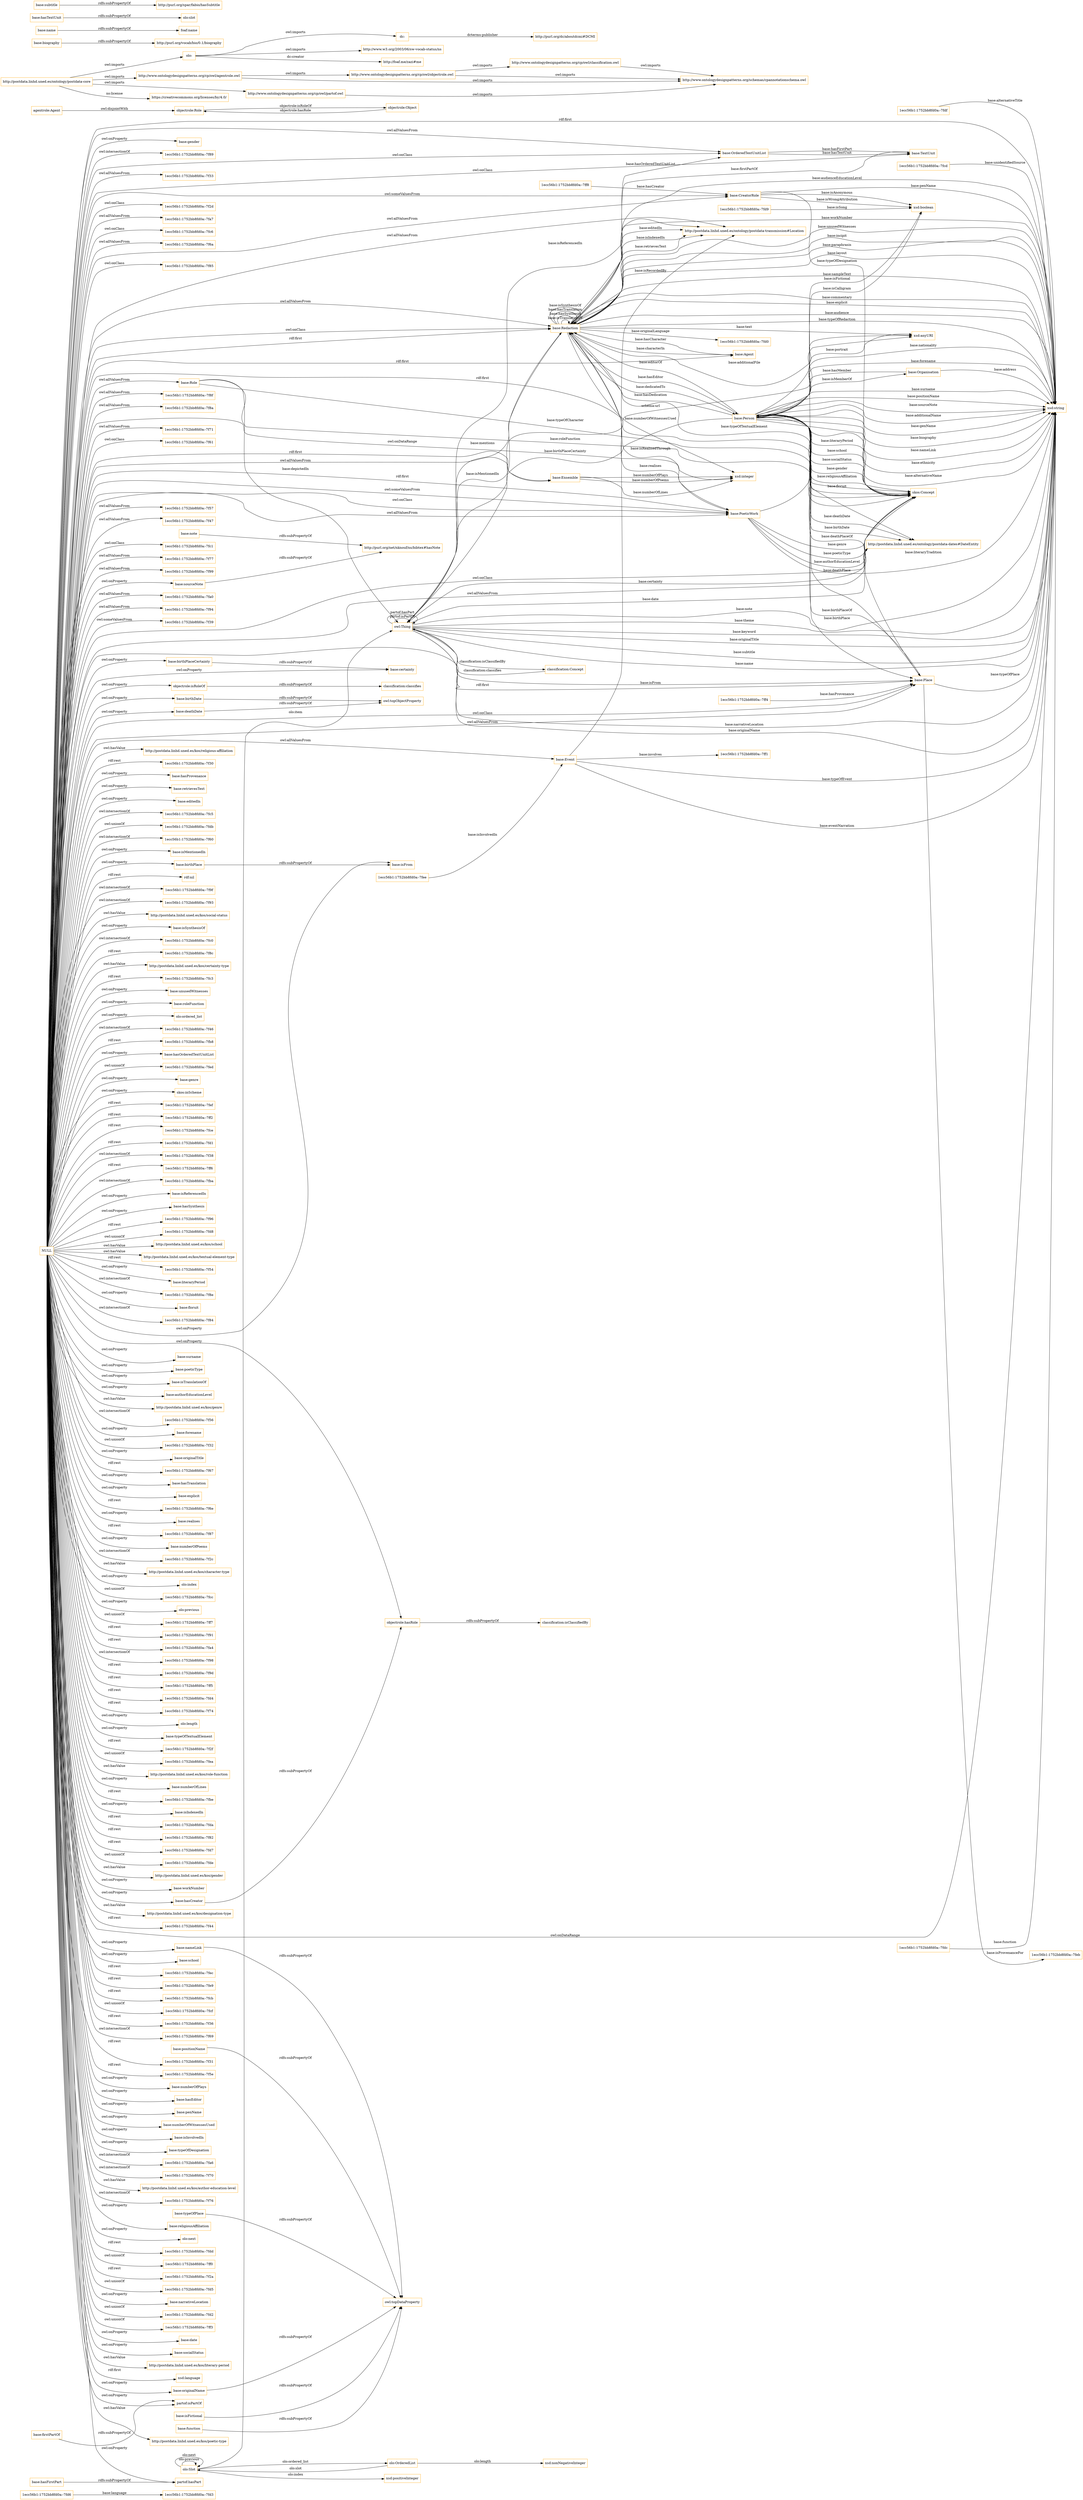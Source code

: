 digraph ar2dtool_diagram { 
rankdir=LR;
size="1501"
node [shape = rectangle, color="orange"]; "1ecc56b1:1752bb8fd0a:-7fd6" "base:Role" "1ecc56b1:1752bb8fd0a:-7f33" "base:OrderedTextUnitList" "1ecc56b1:1752bb8fd0a:-7f2d" "1ecc56b1:1752bb8fd0a:-7fa7" "1ecc56b1:1752bb8fd0a:-7fc6" "agentrole:Agent" "1ecc56b1:1752bb8fd0a:-7f6a" "base:Agent" "1ecc56b1:1752bb8fd0a:-7f85" "base:CreatorRole" "base:Person" "base:Organisation" "base:Redaction" "1ecc56b1:1752bb8fd0a:-7fdc" "1ecc56b1:1752bb8fd0a:-7ff1" "base:Ensemble" "1ecc56b1:1752bb8fd0a:-7f8f" "1ecc56b1:1752bb8fd0a:-7fdf" "1ecc56b1:1752bb8fd0a:-7feb" "1ecc56b1:1752bb8fd0a:-7f8a" "base:TextUnit" "1ecc56b1:1752bb8fd0a:-7ff4" "1ecc56b1:1752bb8fd0a:-7f71" "1ecc56b1:1752bb8fd0a:-7f61" "1ecc56b1:1752bb8fd0a:-7ff8" "1ecc56b1:1752bb8fd0a:-7fcd" "skos:Concept" "http://postdata.linhd.uned.es/ontology/postdata-dates#DateEntity" "base:Place" "1ecc56b1:1752bb8fd0a:-7f57" "1ecc56b1:1752bb8fd0a:-7f47" "base:Event" "1ecc56b1:1752bb8fd0a:-7fc1" "1ecc56b1:1752bb8fd0a:-7f77" "1ecc56b1:1752bb8fd0a:-7fd9" "1ecc56b1:1752bb8fd0a:-7f99" "http://postdata.linhd.uned.es/ontology/postdata-transmission#Location" "1ecc56b1:1752bb8fd0a:-7fa0" "1ecc56b1:1752bb8fd0a:-7f94" "1ecc56b1:1752bb8fd0a:-7f39" "1ecc56b1:1752bb8fd0a:-7fee" "base:PoeticWork" "owl:Thing" "objectrole:Role" "objectrole:Object" "olo:Slot" "olo:OrderedList" "classification:Concept" ; /*classes style*/
	"base:deathDate" -> "owl:topObjectProperty" [ label = "rdfs:subPropertyOf" ];
	"http://www.ontologydesignpatterns.org/cp/owl/objectrole.owl" -> "http://www.ontologydesignpatterns.org/cp/owl/classification.owl" [ label = "owl:imports" ];
	"http://www.ontologydesignpatterns.org/cp/owl/objectrole.owl" -> "http://www.ontologydesignpatterns.org/schemas/cpannotationschema.owl" [ label = "owl:imports" ];
	"http://www.ontologydesignpatterns.org/cp/owl/classification.owl" -> "http://www.ontologydesignpatterns.org/schemas/cpannotationschema.owl" [ label = "owl:imports" ];
	"base:firstPartOf" -> "partof:isPartOf" [ label = "rdfs:subPropertyOf" ];
	"agentrole:Agent" -> "objectrole:Role" [ label = "owl:disjointWith" ];
	"dc:" -> "http://purl.org/dc/aboutdcmi#DCMI" [ label = "dcterms:publisher" ];
	"olo:" -> "http://www.w3.org/2003/06/sw-vocab-status/ns" [ label = "owl:imports" ];
	"olo:" -> "dc:" [ label = "owl:imports" ];
	"olo:" -> "http://foaf.me/zazi#me" [ label = "dc:creator" ];
	"base:birthPlaceCertainty" -> "base:certainty" [ label = "rdfs:subPropertyOf" ];
	"base:biography" -> "http://purl.org/vocab/bio/0.1/biography" [ label = "rdfs:subPropertyOf" ];
	"objectrole:isRoleOf" -> "classification:classifies" [ label = "rdfs:subPropertyOf" ];
	"base:nameLink" -> "owl:topDataProperty" [ label = "rdfs:subPropertyOf" ];
	"base:sourceNote" -> "http://purl.org/net/nknouf/ns/bibtex#hasNote" [ label = "rdfs:subPropertyOf" ];
	"base:name" -> "foaf:name" [ label = "rdfs:subPropertyOf" ];
	"base:hasTextUnit" -> "olo:slot" [ label = "rdfs:subPropertyOf" ];
	"NULL" -> "base:birthPlace" [ label = "owl:onProperty" ];
	"NULL" -> "http://postdata.linhd.uned.es/kos/religious-affiliation" [ label = "owl:hasValue" ];
	"NULL" -> "1ecc56b1:1752bb8fd0a:-7f57" [ label = "owl:allValuesFrom" ];
	"NULL" -> "base:PoeticWork" [ label = "owl:allValuesFrom" ];
	"NULL" -> "1ecc56b1:1752bb8fd0a:-7f6a" [ label = "owl:allValuesFrom" ];
	"NULL" -> "1ecc56b1:1752bb8fd0a:-7f30" [ label = "rdf:rest" ];
	"NULL" -> "base:CreatorRole" [ label = "owl:someValuesFrom" ];
	"NULL" -> "base:hasProvenance" [ label = "owl:onProperty" ];
	"NULL" -> "base:retrievesText" [ label = "owl:onProperty" ];
	"NULL" -> "base:editedIn" [ label = "owl:onProperty" ];
	"NULL" -> "base:Place" [ label = "rdf:first" ];
	"NULL" -> "1ecc56b1:1752bb8fd0a:-7fc5" [ label = "owl:intersectionOf" ];
	"NULL" -> "1ecc56b1:1752bb8fd0a:-7fdb" [ label = "owl:unionOf" ];
	"NULL" -> "1ecc56b1:1752bb8fd0a:-7f8a" [ label = "owl:allValuesFrom" ];
	"NULL" -> "1ecc56b1:1752bb8fd0a:-7f60" [ label = "owl:intersectionOf" ];
	"NULL" -> "base:PoeticWork" [ label = "rdf:first" ];
	"NULL" -> "base:isMentionedIn" [ label = "owl:onProperty" ];
	"NULL" -> "base:birthDate" [ label = "owl:onProperty" ];
	"NULL" -> "rdf:nil" [ label = "rdf:rest" ];
	"NULL" -> "1ecc56b1:1752bb8fd0a:-7f9f" [ label = "owl:intersectionOf" ];
	"NULL" -> "1ecc56b1:1752bb8fd0a:-7f93" [ label = "owl:intersectionOf" ];
	"NULL" -> "http://postdata.linhd.uned.es/kos/social-status" [ label = "owl:hasValue" ];
	"NULL" -> "base:isSynthesisOf" [ label = "owl:onProperty" ];
	"NULL" -> "base:birthPlaceCertainty" [ label = "owl:onProperty" ];
	"NULL" -> "1ecc56b1:1752bb8fd0a:-7fc0" [ label = "owl:intersectionOf" ];
	"NULL" -> "1ecc56b1:1752bb8fd0a:-7f8c" [ label = "rdf:rest" ];
	"NULL" -> "http://postdata.linhd.uned.es/kos/certainty-type" [ label = "owl:hasValue" ];
	"NULL" -> "1ecc56b1:1752bb8fd0a:-7fc3" [ label = "rdf:rest" ];
	"NULL" -> "base:unusedWitnesses" [ label = "owl:onProperty" ];
	"NULL" -> "1ecc56b1:1752bb8fd0a:-7f2d" [ label = "owl:onClass" ];
	"NULL" -> "objectrole:isRoleOf" [ label = "owl:onProperty" ];
	"NULL" -> "base:roleFunction" [ label = "owl:onProperty" ];
	"NULL" -> "partof:isPartOf" [ label = "owl:onProperty" ];
	"NULL" -> "olo:ordered_list" [ label = "owl:onProperty" ];
	"NULL" -> "1ecc56b1:1752bb8fd0a:-7f46" [ label = "owl:intersectionOf" ];
	"NULL" -> "1ecc56b1:1752bb8fd0a:-7fb8" [ label = "rdf:rest" ];
	"NULL" -> "base:hasOrderedTextUnitList" [ label = "owl:onProperty" ];
	"NULL" -> "1ecc56b1:1752bb8fd0a:-7fed" [ label = "owl:unionOf" ];
	"NULL" -> "base:Role" [ label = "owl:allValuesFrom" ];
	"NULL" -> "base:OrderedTextUnitList" [ label = "owl:allValuesFrom" ];
	"NULL" -> "base:genre" [ label = "owl:onProperty" ];
	"NULL" -> "1ecc56b1:1752bb8fd0a:-7f71" [ label = "owl:allValuesFrom" ];
	"NULL" -> "skos:inScheme" [ label = "owl:onProperty" ];
	"NULL" -> "1ecc56b1:1752bb8fd0a:-7fef" [ label = "rdf:rest" ];
	"NULL" -> "1ecc56b1:1752bb8fd0a:-7ff2" [ label = "rdf:rest" ];
	"NULL" -> "1ecc56b1:1752bb8fd0a:-7fce" [ label = "rdf:rest" ];
	"NULL" -> "1ecc56b1:1752bb8fd0a:-7fd1" [ label = "rdf:rest" ];
	"NULL" -> "base:CreatorRole" [ label = "owl:allValuesFrom" ];
	"NULL" -> "http://postdata.linhd.uned.es/ontology/postdata-dates#DateEntity" [ label = "owl:onClass" ];
	"NULL" -> "base:Ensemble" [ label = "owl:allValuesFrom" ];
	"NULL" -> "1ecc56b1:1752bb8fd0a:-7f77" [ label = "owl:allValuesFrom" ];
	"NULL" -> "1ecc56b1:1752bb8fd0a:-7f38" [ label = "owl:intersectionOf" ];
	"NULL" -> "1ecc56b1:1752bb8fd0a:-7ff6" [ label = "rdf:rest" ];
	"NULL" -> "1ecc56b1:1752bb8fd0a:-7fba" [ label = "owl:intersectionOf" ];
	"NULL" -> "base:isReferencedIn" [ label = "owl:onProperty" ];
	"NULL" -> "base:hasSynthesis" [ label = "owl:onProperty" ];
	"NULL" -> "1ecc56b1:1752bb8fd0a:-7f96" [ label = "rdf:rest" ];
	"NULL" -> "1ecc56b1:1752bb8fd0a:-7fd8" [ label = "owl:unionOf" ];
	"NULL" -> "base:Agent" [ label = "rdf:first" ];
	"NULL" -> "1ecc56b1:1752bb8fd0a:-7fa7" [ label = "owl:allValuesFrom" ];
	"NULL" -> "http://postdata.linhd.uned.es/kos/school" [ label = "owl:hasValue" ];
	"NULL" -> "skos:Concept" [ label = "rdf:first" ];
	"NULL" -> "http://postdata.linhd.uned.es/kos/textual-element-type" [ label = "owl:hasValue" ];
	"NULL" -> "1ecc56b1:1752bb8fd0a:-7f54" [ label = "rdf:rest" ];
	"NULL" -> "base:literaryPeriod" [ label = "owl:onProperty" ];
	"NULL" -> "1ecc56b1:1752bb8fd0a:-7f8e" [ label = "owl:intersectionOf" ];
	"NULL" -> "base:floruit" [ label = "owl:onProperty" ];
	"NULL" -> "1ecc56b1:1752bb8fd0a:-7f99" [ label = "owl:allValuesFrom" ];
	"NULL" -> "1ecc56b1:1752bb8fd0a:-7f84" [ label = "owl:intersectionOf" ];
	"NULL" -> "1ecc56b1:1752bb8fd0a:-7f39" [ label = "owl:someValuesFrom" ];
	"NULL" -> "xsd:string" [ label = "owl:onDataRange" ];
	"NULL" -> "base:surname" [ label = "owl:onProperty" ];
	"NULL" -> "base:poeticType" [ label = "owl:onProperty" ];
	"NULL" -> "base:isTranslationOf" [ label = "owl:onProperty" ];
	"NULL" -> "base:authorEducationLevel" [ label = "owl:onProperty" ];
	"NULL" -> "http://postdata.linhd.uned.es/kos/genre" [ label = "owl:hasValue" ];
	"NULL" -> "1ecc56b1:1752bb8fd0a:-7f56" [ label = "owl:intersectionOf" ];
	"NULL" -> "base:forename" [ label = "owl:onProperty" ];
	"NULL" -> "1ecc56b1:1752bb8fd0a:-7f32" [ label = "owl:unionOf" ];
	"NULL" -> "base:originalTitle" [ label = "owl:onProperty" ];
	"NULL" -> "1ecc56b1:1752bb8fd0a:-7f67" [ label = "rdf:rest" ];
	"NULL" -> "base:hasTranslation" [ label = "owl:onProperty" ];
	"NULL" -> "base:Redaction" [ label = "owl:allValuesFrom" ];
	"NULL" -> "base:explicit" [ label = "owl:onProperty" ];
	"NULL" -> "1ecc56b1:1752bb8fd0a:-7f6e" [ label = "rdf:rest" ];
	"NULL" -> "1ecc56b1:1752bb8fd0a:-7fa0" [ label = "owl:allValuesFrom" ];
	"NULL" -> "base:realises" [ label = "owl:onProperty" ];
	"NULL" -> "1ecc56b1:1752bb8fd0a:-7f87" [ label = "rdf:rest" ];
	"NULL" -> "base:PoeticWork" [ label = "owl:someValuesFrom" ];
	"NULL" -> "base:numberOfPoems" [ label = "owl:onProperty" ];
	"NULL" -> "1ecc56b1:1752bb8fd0a:-7f2c" [ label = "owl:intersectionOf" ];
	"NULL" -> "http://postdata.linhd.uned.es/kos/character-type" [ label = "owl:hasValue" ];
	"NULL" -> "olo:index" [ label = "owl:onProperty" ];
	"NULL" -> "1ecc56b1:1752bb8fd0a:-7fcc" [ label = "owl:unionOf" ];
	"NULL" -> "olo:previous" [ label = "owl:onProperty" ];
	"NULL" -> "1ecc56b1:1752bb8fd0a:-7ff7" [ label = "owl:unionOf" ];
	"NULL" -> "1ecc56b1:1752bb8fd0a:-7f91" [ label = "rdf:rest" ];
	"NULL" -> "1ecc56b1:1752bb8fd0a:-7fa4" [ label = "rdf:rest" ];
	"NULL" -> "1ecc56b1:1752bb8fd0a:-7f98" [ label = "owl:intersectionOf" ];
	"NULL" -> "1ecc56b1:1752bb8fd0a:-7f9d" [ label = "rdf:rest" ];
	"NULL" -> "1ecc56b1:1752bb8fd0a:-7ff5" [ label = "rdf:rest" ];
	"NULL" -> "1ecc56b1:1752bb8fd0a:-7fd4" [ label = "rdf:rest" ];
	"NULL" -> "base:PoeticWork" [ label = "owl:onClass" ];
	"NULL" -> "1ecc56b1:1752bb8fd0a:-7f33" [ label = "owl:allValuesFrom" ];
	"NULL" -> "1ecc56b1:1752bb8fd0a:-7f74" [ label = "rdf:rest" ];
	"NULL" -> "xsd:string" [ label = "rdf:first" ];
	"NULL" -> "olo:length" [ label = "owl:onProperty" ];
	"NULL" -> "base:typeOfTextualElement" [ label = "owl:onProperty" ];
	"NULL" -> "1ecc56b1:1752bb8fd0a:-7f2f" [ label = "rdf:rest" ];
	"NULL" -> "1ecc56b1:1752bb8fd0a:-7fea" [ label = "owl:unionOf" ];
	"NULL" -> "http://postdata.linhd.uned.es/kos/role-function" [ label = "owl:hasValue" ];
	"NULL" -> "base:numberOfLines" [ label = "owl:onProperty" ];
	"NULL" -> "1ecc56b1:1752bb8fd0a:-7fbe" [ label = "rdf:rest" ];
	"NULL" -> "base:isIndexedIn" [ label = "owl:onProperty" ];
	"NULL" -> "1ecc56b1:1752bb8fd0a:-7fda" [ label = "rdf:rest" ];
	"NULL" -> "1ecc56b1:1752bb8fd0a:-7f82" [ label = "rdf:rest" ];
	"NULL" -> "1ecc56b1:1752bb8fd0a:-7fd7" [ label = "rdf:rest" ];
	"NULL" -> "1ecc56b1:1752bb8fd0a:-7fde" [ label = "owl:unionOf" ];
	"NULL" -> "http://postdata.linhd.uned.es/kos/gender" [ label = "owl:hasValue" ];
	"NULL" -> "base:workNumber" [ label = "owl:onProperty" ];
	"NULL" -> "base:hasCreator" [ label = "owl:onProperty" ];
	"NULL" -> "http://postdata.linhd.uned.es/kos/designation-type" [ label = "owl:hasValue" ];
	"NULL" -> "base:deathDate" [ label = "owl:onProperty" ];
	"NULL" -> "1ecc56b1:1752bb8fd0a:-7fc6" [ label = "owl:onClass" ];
	"NULL" -> "1ecc56b1:1752bb8fd0a:-7f44" [ label = "rdf:rest" ];
	"NULL" -> "1ecc56b1:1752bb8fd0a:-7f8f" [ label = "owl:allValuesFrom" ];
	"NULL" -> "base:isFrom" [ label = "owl:onProperty" ];
	"NULL" -> "1ecc56b1:1752bb8fd0a:-7f94" [ label = "owl:allValuesFrom" ];
	"NULL" -> "base:Redaction" [ label = "owl:onClass" ];
	"NULL" -> "base:school" [ label = "owl:onProperty" ];
	"NULL" -> "xsd:integer" [ label = "owl:onDataRange" ];
	"NULL" -> "1ecc56b1:1752bb8fd0a:-7fec" [ label = "rdf:rest" ];
	"NULL" -> "1ecc56b1:1752bb8fd0a:-7fe9" [ label = "rdf:rest" ];
	"NULL" -> "1ecc56b1:1752bb8fd0a:-7fcb" [ label = "rdf:rest" ];
	"NULL" -> "1ecc56b1:1752bb8fd0a:-7fcf" [ label = "owl:unionOf" ];
	"NULL" -> "1ecc56b1:1752bb8fd0a:-7f36" [ label = "rdf:rest" ];
	"NULL" -> "1ecc56b1:1752bb8fd0a:-7f69" [ label = "owl:intersectionOf" ];
	"NULL" -> "1ecc56b1:1752bb8fd0a:-7f31" [ label = "rdf:rest" ];
	"NULL" -> "objectrole:hasRole" [ label = "owl:onProperty" ];
	"NULL" -> "1ecc56b1:1752bb8fd0a:-7f5e" [ label = "rdf:rest" ];
	"NULL" -> "partof:hasPart" [ label = "owl:onProperty" ];
	"NULL" -> "base:Place" [ label = "owl:onClass" ];
	"NULL" -> "base:numberOfPlays" [ label = "owl:onProperty" ];
	"NULL" -> "base:hasEditor" [ label = "owl:onProperty" ];
	"NULL" -> "base:nameLink" [ label = "owl:onProperty" ];
	"NULL" -> "base:Ensemble" [ label = "rdf:first" ];
	"NULL" -> "base:penName" [ label = "owl:onProperty" ];
	"NULL" -> "base:numberOfWitnessesUsed" [ label = "owl:onProperty" ];
	"NULL" -> "base:isInvolvedIn" [ label = "owl:onProperty" ];
	"NULL" -> "base:typeOfDesignation" [ label = "owl:onProperty" ];
	"NULL" -> "http://postdata.linhd.uned.es/ontology/postdata-transmission#Location" [ label = "owl:allValuesFrom" ];
	"NULL" -> "base:Redaction" [ label = "rdf:first" ];
	"NULL" -> "1ecc56b1:1752bb8fd0a:-7f85" [ label = "owl:onClass" ];
	"NULL" -> "1ecc56b1:1752bb8fd0a:-7fa6" [ label = "owl:intersectionOf" ];
	"NULL" -> "1ecc56b1:1752bb8fd0a:-7fc1" [ label = "owl:onClass" ];
	"NULL" -> "1ecc56b1:1752bb8fd0a:-7f70" [ label = "owl:intersectionOf" ];
	"NULL" -> "http://postdata.linhd.uned.es/kos/author-education-level" [ label = "owl:hasValue" ];
	"NULL" -> "1ecc56b1:1752bb8fd0a:-7f76" [ label = "owl:intersectionOf" ];
	"NULL" -> "base:originalName" [ label = "owl:onProperty" ];
	"NULL" -> "base:religiousAffiliation" [ label = "owl:onProperty" ];
	"NULL" -> "olo:next" [ label = "owl:onProperty" ];
	"NULL" -> "1ecc56b1:1752bb8fd0a:-7fdd" [ label = "rdf:rest" ];
	"NULL" -> "1ecc56b1:1752bb8fd0a:-7ff0" [ label = "owl:unionOf" ];
	"NULL" -> "base:sourceNote" [ label = "owl:onProperty" ];
	"NULL" -> "1ecc56b1:1752bb8fd0a:-7f2a" [ label = "rdf:rest" ];
	"NULL" -> "1ecc56b1:1752bb8fd0a:-7fd5" [ label = "owl:unionOf" ];
	"NULL" -> "base:narrativeLocation" [ label = "owl:onProperty" ];
	"NULL" -> "1ecc56b1:1752bb8fd0a:-7fd2" [ label = "owl:unionOf" ];
	"NULL" -> "1ecc56b1:1752bb8fd0a:-7ff3" [ label = "owl:unionOf" ];
	"NULL" -> "1ecc56b1:1752bb8fd0a:-7f61" [ label = "owl:onClass" ];
	"NULL" -> "base:certainty" [ label = "owl:onProperty" ];
	"NULL" -> "base:date" [ label = "owl:onProperty" ];
	"NULL" -> "base:TextUnit" [ label = "owl:onClass" ];
	"NULL" -> "base:Place" [ label = "owl:allValuesFrom" ];
	"NULL" -> "base:socialStatus" [ label = "owl:onProperty" ];
	"NULL" -> "http://postdata.linhd.uned.es/kos/literary-period" [ label = "owl:hasValue" ];
	"NULL" -> "http://postdata.linhd.uned.es/ontology/postdata-dates#DateEntity" [ label = "owl:allValuesFrom" ];
	"NULL" -> "xsd:language" [ label = "rdf:first" ];
	"NULL" -> "1ecc56b1:1752bb8fd0a:-7f47" [ label = "owl:allValuesFrom" ];
	"NULL" -> "http://postdata.linhd.uned.es/kos/poetic-type" [ label = "owl:hasValue" ];
	"NULL" -> "base:gender" [ label = "owl:onProperty" ];
	"NULL" -> "base:OrderedTextUnitList" [ label = "owl:onClass" ];
	"NULL" -> "1ecc56b1:1752bb8fd0a:-7f89" [ label = "owl:intersectionOf" ];
	"NULL" -> "base:Event" [ label = "owl:allValuesFrom" ];
	"base:hasFirstPart" -> "partof:hasPart" [ label = "rdfs:subPropertyOf" ];
	"base:hasCreator" -> "objectrole:hasRole" [ label = "rdfs:subPropertyOf" ];
	"base:birthPlace" -> "base:isFrom" [ label = "rdfs:subPropertyOf" ];
	"http://www.ontologydesignpatterns.org/cp/owl/agentrole.owl" -> "http://www.ontologydesignpatterns.org/cp/owl/objectrole.owl" [ label = "owl:imports" ];
	"http://www.ontologydesignpatterns.org/cp/owl/agentrole.owl" -> "http://www.ontologydesignpatterns.org/schemas/cpannotationschema.owl" [ label = "owl:imports" ];
	"base:isFictional" -> "owl:topDataProperty" [ label = "rdfs:subPropertyOf" ];
	"base:subtitle" -> "http://purl.org/spar/fabio/hasSubtitle" [ label = "rdfs:subPropertyOf" ];
	"base:function" -> "owl:topDataProperty" [ label = "rdfs:subPropertyOf" ];
	"base:originalName" -> "owl:topDataProperty" [ label = "rdfs:subPropertyOf" ];
	"http://www.ontologydesignpatterns.org/cp/owl/partof.owl" -> "http://www.ontologydesignpatterns.org/schemas/cpannotationschema.owl" [ label = "owl:imports" ];
	"http://postdata.linhd.uned.es/ontology/postdata-core" -> "https://creativecommons.org/licenses/by/4.0/" [ label = "ns:license" ];
	"http://postdata.linhd.uned.es/ontology/postdata-core" -> "http://www.ontologydesignpatterns.org/cp/owl/partof.owl" [ label = "owl:imports" ];
	"http://postdata.linhd.uned.es/ontology/postdata-core" -> "http://www.ontologydesignpatterns.org/cp/owl/agentrole.owl" [ label = "owl:imports" ];
	"http://postdata.linhd.uned.es/ontology/postdata-core" -> "olo:" [ label = "owl:imports" ];
	"base:note" -> "http://purl.org/net/nknouf/ns/bibtex#hasNote" [ label = "rdfs:subPropertyOf" ];
	"base:birthDate" -> "owl:topObjectProperty" [ label = "rdfs:subPropertyOf" ];
	"base:positionName" -> "owl:topDataProperty" [ label = "rdfs:subPropertyOf" ];
	"objectrole:hasRole" -> "classification:isClassifiedBy" [ label = "rdfs:subPropertyOf" ];
	"base:typeOfPlace" -> "owl:topDataProperty" [ label = "rdfs:subPropertyOf" ];
	"base:Redaction" -> "owl:Thing" [ label = "base:mentions" ];
	"base:Person" -> "xsd:boolean" [ label = "base:isFictional" ];
	"owl:Thing" -> "xsd:string" [ label = "base:narrativeLocation" ];
	"base:CreatorRole" -> "xsd:string" [ label = "base:penName" ];
	"base:Person" -> "base:Place" [ label = "base:deathPlace" ];
	"base:Ensemble" -> "xsd:integer" [ label = "base:numberOfLines" ];
	"base:Redaction" -> "xsd:string" [ label = "base:audienceEducationLevel" ];
	"base:Event" -> "xsd:string" [ label = "base:eventNarration" ];
	"base:Redaction" -> "xsd:string" [ label = "base:workNumber" ];
	"owl:Thing" -> "xsd:string" [ label = "base:originalName" ];
	"base:OrderedTextUnitList" -> "base:TextUnit" [ label = "base:hasTextUnit" ];
	"base:Redaction" -> "base:Person" [ label = "base:hasEditor" ];
	"olo:Slot" -> "olo:Slot" [ label = "olo:previous" ];
	"base:Redaction" -> "xsd:string" [ label = "base:unusedWitnesses" ];
	"base:Place" -> "base:Person" [ label = "base:deathPlaceOf" ];
	"base:Person" -> "http://postdata.linhd.uned.es/ontology/postdata-dates#DateEntity" [ label = "base:floruit" ];
	"base:Person" -> "xsd:string" [ label = "base:surname" ];
	"base:Person" -> "xsd:string" [ label = "base:positionName" ];
	"classification:Concept" -> "owl:Thing" [ label = "classification:classifies" ];
	"1ecc56b1:1752bb8fd0a:-7ff8" -> "base:CreatorRole" [ label = "base:hasCreator" ];
	"base:Redaction" -> "xsd:string" [ label = "base:paraphrasis" ];
	"base:Person" -> "base:Redaction" [ label = "base:hasDedication" ];
	"base:Event" -> "xsd:string" [ label = "base:typeOfEvent" ];
	"base:Person" -> "http://postdata.linhd.uned.es/ontology/postdata-dates#DateEntity" [ label = "base:deathDate" ];
	"base:Person" -> "base:Place" [ label = "base:birthPlace" ];
	"base:Event" -> "http://postdata.linhd.uned.es/ontology/postdata-transmission#Location" [ label = "base:isRecordedBy" ];
	"base:CreatorRole" -> "xsd:boolean" [ label = "base:isAnonymous" ];
	"base:Redaction" -> "base:Agent" [ label = "base:hasCharacter" ];
	"base:Redaction" -> "xsd:anyURI" [ label = "base:text" ];
	"base:Redaction" -> "xsd:anyURI" [ label = "base:additionalFile" ];
	"base:Person" -> "base:Organisation" [ label = "base:isMemberOf" ];
	"base:Redaction" -> "xsd:string" [ label = "base:layout" ];
	"base:PoeticWork" -> "xsd:boolean" [ label = "base:isCalligram" ];
	"olo:Slot" -> "olo:OrderedList" [ label = "olo:ordered_list" ];
	"base:Redaction" -> "http://postdata.linhd.uned.es/ontology/postdata-transmission#Location" [ label = "base:editedIn" ];
	"base:Redaction" -> "skos:Concept" [ label = "base:typeOfTextualElement" ];
	"olo:OrderedList" -> "xsd:nonNegativeInteger" [ label = "olo:length" ];
	"1ecc56b1:1752bb8fd0a:-7fee" -> "base:Event" [ label = "base:isInvolvedIn" ];
	"base:PoeticWork" -> "base:Redaction" [ label = "base:isRealisedThrough" ];
	"base:Redaction" -> "base:PoeticWork" [ label = "base:realises" ];
	"base:Person" -> "skos:Concept" [ label = "base:religiousAffiliation" ];
	"base:Person" -> "xsd:string" [ label = "base:sourceNote" ];
	"base:Redaction" -> "xsd:string" [ label = "base:sampleText" ];
	"base:Redaction" -> "xsd:string" [ label = "base:incipit" ];
	"base:Person" -> "http://postdata.linhd.uned.es/ontology/postdata-dates#DateEntity" [ label = "base:birthDate" ];
	"base:Person" -> "owl:Thing" [ label = "base:birthPlaceCertainty" ];
	"base:Person" -> "skos:Concept" [ label = "base:literaryPeriod" ];
	"base:Person" -> "xsd:string" [ label = "base:additionalName" ];
	"base:Person" -> "xsd:string" [ label = "base:genName" ];
	"base:Person" -> "base:Redaction" [ label = "base:editorOf" ];
	"base:CreatorRole" -> "skos:Concept" [ label = "base:typeOfDesignation" ];
	"base:Person" -> "xsd:string" [ label = "base:biography" ];
	"base:Redaction" -> "base:Redaction" [ label = "base:isTranslationOf" ];
	"owl:Thing" -> "skos:Concept" [ label = "base:certainty" ];
	"base:Redaction" -> "base:Redaction" [ label = "base:hasSynthesis" ];
	"olo:OrderedList" -> "olo:Slot" [ label = "olo:slot" ];
	"base:Person" -> "skos:Concept" [ label = "base:school" ];
	"olo:Slot" -> "olo:Slot" [ label = "olo:next" ];
	"owl:Thing" -> "xsd:anyURI" [ label = "schema:url" ];
	"owl:Thing" -> "http://postdata.linhd.uned.es/ontology/postdata-transmission#Location" [ label = "base:isReferencedIn" ];
	"base:PoeticWork" -> "xsd:string" [ label = "base:literaryTradition" ];
	"owl:Thing" -> "xsd:string" [ label = "base:note" ];
	"1ecc56b1:1752bb8fd0a:-7fcd" -> "xsd:string" [ label = "base:unidentifiedSource" ];
	"owl:Thing" -> "xsd:string" [ label = "base:theme" ];
	"base:Event" -> "1ecc56b1:1752bb8fd0a:-7ff1" [ label = "base:involves" ];
	"base:Role" -> "skos:Concept" [ label = "base:roleFunction" ];
	"base:PoeticWork" -> "skos:Concept" [ label = "base:poeticType" ];
	"olo:Slot" -> "owl:Thing" [ label = "olo:item" ];
	"base:Place" -> "xsd:string" [ label = "base:typeOfPlace" ];
	"1ecc56b1:1752bb8fd0a:-7fd9" -> "xsd:boolean" [ label = "base:isSong" ];
	"base:Person" -> "xsd:string" [ label = "base:nameLink" ];
	"base:Ensemble" -> "xsd:integer" [ label = "base:numberOfPlays" ];
	"base:Place" -> "base:Person" [ label = "base:birthPlaceOf" ];
	"base:Redaction" -> "http://postdata.linhd.uned.es/ontology/postdata-transmission#Location" [ label = "base:isIndexedIn" ];
	"base:Person" -> "xsd:string" [ label = "base:ethnicity" ];
	"owl:Thing" -> "xsd:string" [ label = "base:keyword" ];
	"base:Redaction" -> "xsd:string" [ label = "base:commentary" ];
	"base:Redaction" -> "base:OrderedTextUnitList" [ label = "base:hasOrderedTextUnitList" ];
	"owl:Thing" -> "xsd:string" [ label = "base:originalTitle" ];
	"base:Person" -> "skos:Concept" [ label = "base:socialStatus" ];
	"owl:Thing" -> "classification:Concept" [ label = "classification:isClassifiedBy" ];
	"owl:Thing" -> "owl:Thing" [ label = "partof:isPartOf" ];
	"olo:Slot" -> "xsd:positiveInteger" [ label = "olo:index" ];
	"1ecc56b1:1752bb8fd0a:-7fdc" -> "xsd:string" [ label = "base:function" ];
	"base:PoeticWork" -> "skos:Concept" [ label = "base:authorEducationLevel" ];
	"owl:Thing" -> "base:Place" [ label = "base:isFrom" ];
	"base:Redaction" -> "base:Redaction" [ label = "base:hasTranslation" ];
	"base:CreatorRole" -> "xsd:boolean" [ label = "base:isWrongAttribution" ];
	"owl:Thing" -> "http://postdata.linhd.uned.es/ontology/postdata-dates#DateEntity" [ label = "base:date" ];
	"base:TextUnit" -> "base:Redaction" [ label = "base:firstPartOf" ];
	"base:Person" -> "xsd:string" [ label = "base:alternativeName" ];
	"objectrole:Object" -> "objectrole:Role" [ label = "objectrole:hasRole" ];
	"1ecc56b1:1752bb8fd0a:-7ff4" -> "base:Place" [ label = "base:hasProvenance" ];
	"base:Person" -> "xsd:string" [ label = "base:nationality" ];
	"owl:Thing" -> "base:Redaction" [ label = "base:isMentionedIn" ];
	"base:OrderedTextUnitList" -> "base:TextUnit" [ label = "base:hasFirstPart" ];
	"base:Person" -> "xsd:anyURI" [ label = "base:portrait" ];
	"1ecc56b1:1752bb8fd0a:-7fdf" -> "xsd:string" [ label = "base:alternativeTitle" ];
	"base:Organisation" -> "xsd:string" [ label = "base:address" ];
	"base:Role" -> "skos:Concept" [ label = "base:typeOfCharacter" ];
	"base:Organisation" -> "base:Person" [ label = "base:hasMember" ];
	"base:Place" -> "1ecc56b1:1752bb8fd0a:-7feb" [ label = "base:isProvenanceFor" ];
	"base:Redaction" -> "xsd:string" [ label = "base:explicit" ];
	"owl:Thing" -> "xsd:string" [ label = "base:subtitle" ];
	"base:Redaction" -> "http://postdata.linhd.uned.es/ontology/postdata-transmission#Location" [ label = "base:retrievesText" ];
	"base:Person" -> "skos:Concept" [ label = "base:gender" ];
	"base:PoeticWork" -> "skos:Concept" [ label = "base:genre" ];
	"owl:Thing" -> "xsd:string" [ label = "base:name" ];
	"base:Redaction" -> "base:Person" [ label = "base:dedicatedTo" ];
	"base:Person" -> "xsd:string" [ label = "base:forename" ];
	"base:Redaction" -> "xsd:string" [ label = "base:audience" ];
	"base:Ensemble" -> "xsd:integer" [ label = "base:numberOfPoems" ];
	"base:Redaction" -> "xsd:string" [ label = "base:typeOfRedaction" ];
	"base:Redaction" -> "xsd:integer" [ label = "base:numberOfWitnessesUsed" ];
	"base:Redaction" -> "1ecc56b1:1752bb8fd0a:-7fd0" [ label = "base:originalLanguage" ];
	"owl:Thing" -> "owl:Thing" [ label = "partof:hasPart" ];
	"base:Role" -> "owl:Thing" [ label = "base:depictedIn" ];
	"base:Agent" -> "base:Redaction" [ label = "base:characterIn" ];
	"1ecc56b1:1752bb8fd0a:-7fd6" -> "1ecc56b1:1752bb8fd0a:-7fd3" [ label = "base:language" ];
	"objectrole:Role" -> "objectrole:Object" [ label = "objectrole:isRoleOf" ];
	"base:Redaction" -> "base:Redaction" [ label = "base:isSynthesisOf" ];

}
